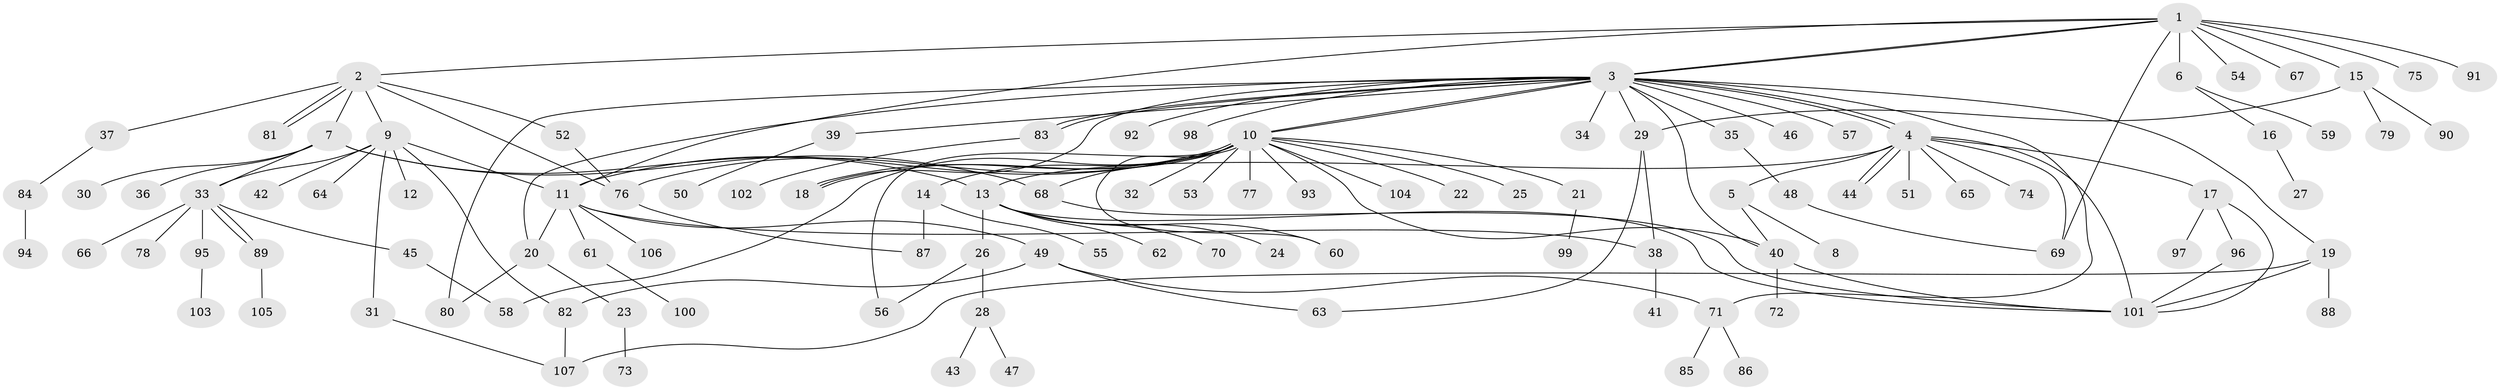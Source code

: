 // Generated by graph-tools (version 1.1) at 2025/35/03/09/25 02:35:51]
// undirected, 107 vertices, 145 edges
graph export_dot {
graph [start="1"]
  node [color=gray90,style=filled];
  1;
  2;
  3;
  4;
  5;
  6;
  7;
  8;
  9;
  10;
  11;
  12;
  13;
  14;
  15;
  16;
  17;
  18;
  19;
  20;
  21;
  22;
  23;
  24;
  25;
  26;
  27;
  28;
  29;
  30;
  31;
  32;
  33;
  34;
  35;
  36;
  37;
  38;
  39;
  40;
  41;
  42;
  43;
  44;
  45;
  46;
  47;
  48;
  49;
  50;
  51;
  52;
  53;
  54;
  55;
  56;
  57;
  58;
  59;
  60;
  61;
  62;
  63;
  64;
  65;
  66;
  67;
  68;
  69;
  70;
  71;
  72;
  73;
  74;
  75;
  76;
  77;
  78;
  79;
  80;
  81;
  82;
  83;
  84;
  85;
  86;
  87;
  88;
  89;
  90;
  91;
  92;
  93;
  94;
  95;
  96;
  97;
  98;
  99;
  100;
  101;
  102;
  103;
  104;
  105;
  106;
  107;
  1 -- 2;
  1 -- 3;
  1 -- 3;
  1 -- 6;
  1 -- 11;
  1 -- 15;
  1 -- 54;
  1 -- 67;
  1 -- 69;
  1 -- 75;
  1 -- 91;
  2 -- 7;
  2 -- 9;
  2 -- 37;
  2 -- 52;
  2 -- 76;
  2 -- 81;
  2 -- 81;
  3 -- 4;
  3 -- 4;
  3 -- 10;
  3 -- 10;
  3 -- 18;
  3 -- 19;
  3 -- 20;
  3 -- 29;
  3 -- 34;
  3 -- 35;
  3 -- 39;
  3 -- 40;
  3 -- 46;
  3 -- 57;
  3 -- 71;
  3 -- 80;
  3 -- 83;
  3 -- 83;
  3 -- 92;
  3 -- 98;
  4 -- 5;
  4 -- 13;
  4 -- 17;
  4 -- 44;
  4 -- 44;
  4 -- 51;
  4 -- 65;
  4 -- 69;
  4 -- 74;
  4 -- 101;
  5 -- 8;
  5 -- 40;
  6 -- 16;
  6 -- 59;
  7 -- 13;
  7 -- 30;
  7 -- 33;
  7 -- 36;
  7 -- 68;
  9 -- 11;
  9 -- 12;
  9 -- 31;
  9 -- 33;
  9 -- 42;
  9 -- 64;
  9 -- 82;
  10 -- 11;
  10 -- 14;
  10 -- 18;
  10 -- 18;
  10 -- 21;
  10 -- 22;
  10 -- 25;
  10 -- 32;
  10 -- 40;
  10 -- 53;
  10 -- 56;
  10 -- 58;
  10 -- 60;
  10 -- 68;
  10 -- 76;
  10 -- 77;
  10 -- 93;
  10 -- 104;
  11 -- 20;
  11 -- 38;
  11 -- 49;
  11 -- 61;
  11 -- 106;
  13 -- 24;
  13 -- 26;
  13 -- 60;
  13 -- 62;
  13 -- 70;
  13 -- 101;
  14 -- 55;
  14 -- 87;
  15 -- 29;
  15 -- 79;
  15 -- 90;
  16 -- 27;
  17 -- 96;
  17 -- 97;
  17 -- 101;
  19 -- 88;
  19 -- 101;
  19 -- 107;
  20 -- 23;
  20 -- 80;
  21 -- 99;
  23 -- 73;
  26 -- 28;
  26 -- 56;
  28 -- 43;
  28 -- 47;
  29 -- 38;
  29 -- 63;
  31 -- 107;
  33 -- 45;
  33 -- 66;
  33 -- 78;
  33 -- 89;
  33 -- 89;
  33 -- 95;
  35 -- 48;
  37 -- 84;
  38 -- 41;
  39 -- 50;
  40 -- 72;
  40 -- 101;
  45 -- 58;
  48 -- 69;
  49 -- 63;
  49 -- 71;
  49 -- 82;
  52 -- 76;
  61 -- 100;
  68 -- 101;
  71 -- 85;
  71 -- 86;
  76 -- 87;
  82 -- 107;
  83 -- 102;
  84 -- 94;
  89 -- 105;
  95 -- 103;
  96 -- 101;
}
